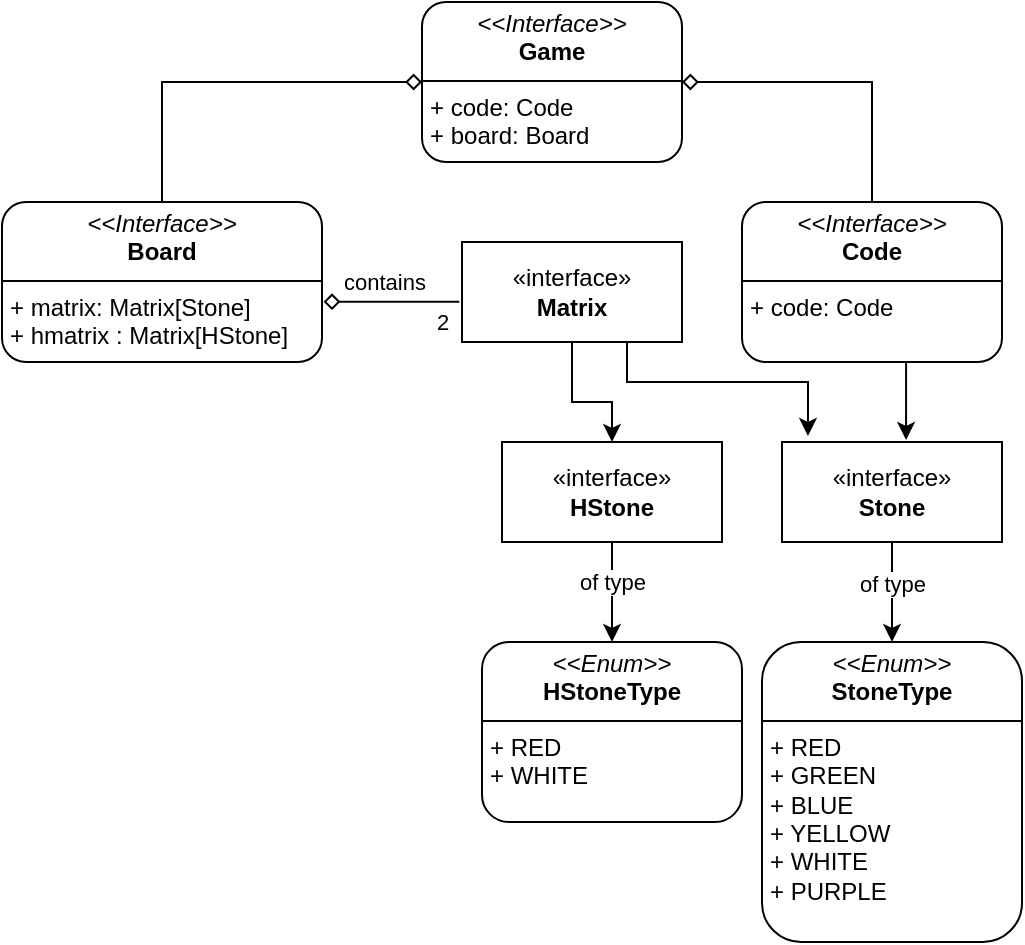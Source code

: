 <mxfile version="26.0.15">
  <diagram name="Pagina-1" id="xHo8FlIO1qtZDYCPHyb3">
    <mxGraphModel dx="773" dy="682" grid="1" gridSize="10" guides="1" tooltips="1" connect="1" arrows="1" fold="1" page="1" pageScale="1" pageWidth="827" pageHeight="1169" math="0" shadow="0">
      <root>
        <mxCell id="0" />
        <mxCell id="1" parent="0" />
        <mxCell id="mPEz37Rw0iS6tKse6qjw-1" value="&lt;p style=&quot;margin:0px;margin-top:4px;text-align:center;&quot;&gt;&lt;i&gt;&amp;lt;&amp;lt;Interface&amp;gt;&amp;gt;&lt;/i&gt;&lt;br&gt;&lt;b&gt;Game&lt;/b&gt;&lt;/p&gt;&lt;hr size=&quot;1&quot; style=&quot;border-style:solid;&quot;&gt;&lt;p style=&quot;margin:0px;margin-left:4px;&quot;&gt;+ code: Code&lt;br&gt;+ board: Board&lt;/p&gt;" style="verticalAlign=top;align=left;overflow=fill;html=1;whiteSpace=wrap;rounded=1;" vertex="1" parent="1">
          <mxGeometry x="310" y="150" width="130" height="80" as="geometry" />
        </mxCell>
        <mxCell id="mPEz37Rw0iS6tKse6qjw-7" style="edgeStyle=orthogonalEdgeStyle;rounded=0;orthogonalLoop=1;jettySize=auto;html=1;exitX=0.5;exitY=0;exitDx=0;exitDy=0;entryX=1;entryY=0.5;entryDx=0;entryDy=0;endArrow=diamond;endFill=0;" edge="1" parent="1" source="mPEz37Rw0iS6tKse6qjw-3" target="mPEz37Rw0iS6tKse6qjw-1">
          <mxGeometry relative="1" as="geometry" />
        </mxCell>
        <mxCell id="mPEz37Rw0iS6tKse6qjw-3" value="&lt;p style=&quot;margin:0px;margin-top:4px;text-align:center;&quot;&gt;&lt;i&gt;&amp;lt;&amp;lt;Interface&amp;gt;&amp;gt;&lt;/i&gt;&lt;br&gt;&lt;b&gt;Code&lt;/b&gt;&lt;/p&gt;&lt;hr size=&quot;1&quot; style=&quot;border-style:solid;&quot;&gt;&lt;p style=&quot;margin:0px;margin-left:4px;&quot;&gt;+ code: Code&lt;br&gt;&lt;/p&gt;" style="verticalAlign=top;align=left;overflow=fill;html=1;whiteSpace=wrap;rounded=1;" vertex="1" parent="1">
          <mxGeometry x="470" y="250" width="130" height="80" as="geometry" />
        </mxCell>
        <mxCell id="mPEz37Rw0iS6tKse6qjw-6" style="edgeStyle=orthogonalEdgeStyle;rounded=0;orthogonalLoop=1;jettySize=auto;html=1;entryX=0;entryY=0.5;entryDx=0;entryDy=0;exitX=0.5;exitY=0;exitDx=0;exitDy=0;endArrow=diamond;endFill=0;" edge="1" parent="1" source="mPEz37Rw0iS6tKse6qjw-4" target="mPEz37Rw0iS6tKse6qjw-1">
          <mxGeometry relative="1" as="geometry" />
        </mxCell>
        <mxCell id="mPEz37Rw0iS6tKse6qjw-4" value="&lt;p style=&quot;margin:0px;margin-top:4px;text-align:center;&quot;&gt;&lt;i&gt;&amp;lt;&amp;lt;Interface&amp;gt;&amp;gt;&lt;/i&gt;&lt;br&gt;&lt;b&gt;Board&lt;/b&gt;&lt;/p&gt;&lt;hr size=&quot;1&quot; style=&quot;border-style:solid;&quot;&gt;&lt;p style=&quot;margin:0px;margin-left:4px;&quot;&gt;+ matrix: Matrix[Stone]&lt;br&gt;&lt;/p&gt;&lt;p style=&quot;margin:0px;margin-left:4px;&quot;&gt;+ hmatrix : Matrix[HStone]&lt;/p&gt;" style="verticalAlign=top;align=left;overflow=fill;html=1;whiteSpace=wrap;rounded=1;" vertex="1" parent="1">
          <mxGeometry x="100" y="250" width="160" height="80" as="geometry" />
        </mxCell>
        <mxCell id="mPEz37Rw0iS6tKse6qjw-19" style="edgeStyle=orthogonalEdgeStyle;rounded=0;orthogonalLoop=1;jettySize=auto;html=1;exitX=0.5;exitY=1;exitDx=0;exitDy=0;entryX=0.5;entryY=0;entryDx=0;entryDy=0;" edge="1" parent="1" source="mPEz37Rw0iS6tKse6qjw-5" target="mPEz37Rw0iS6tKse6qjw-8">
          <mxGeometry relative="1" as="geometry">
            <Array as="points">
              <mxPoint x="385" y="350" />
              <mxPoint x="405" y="350" />
            </Array>
          </mxGeometry>
        </mxCell>
        <mxCell id="mPEz37Rw0iS6tKse6qjw-20" style="edgeStyle=orthogonalEdgeStyle;rounded=0;orthogonalLoop=1;jettySize=auto;html=1;exitX=0.75;exitY=1;exitDx=0;exitDy=0;entryX=0.118;entryY=-0.06;entryDx=0;entryDy=0;entryPerimeter=0;" edge="1" parent="1" source="mPEz37Rw0iS6tKse6qjw-5" target="mPEz37Rw0iS6tKse6qjw-9">
          <mxGeometry relative="1" as="geometry">
            <Array as="points">
              <mxPoint x="413" y="340" />
              <mxPoint x="503" y="340" />
            </Array>
          </mxGeometry>
        </mxCell>
        <mxCell id="mPEz37Rw0iS6tKse6qjw-5" value="«interface»&lt;br&gt;&lt;b&gt;Matrix&lt;/b&gt;" style="html=1;whiteSpace=wrap;" vertex="1" parent="1">
          <mxGeometry x="330" y="270" width="110" height="50" as="geometry" />
        </mxCell>
        <mxCell id="mPEz37Rw0iS6tKse6qjw-15" style="edgeStyle=orthogonalEdgeStyle;rounded=0;orthogonalLoop=1;jettySize=auto;html=1;exitX=0.5;exitY=1;exitDx=0;exitDy=0;entryX=0.5;entryY=0;entryDx=0;entryDy=0;" edge="1" parent="1" source="mPEz37Rw0iS6tKse6qjw-8" target="mPEz37Rw0iS6tKse6qjw-10">
          <mxGeometry relative="1" as="geometry" />
        </mxCell>
        <mxCell id="mPEz37Rw0iS6tKse6qjw-16" value="of type" style="edgeLabel;html=1;align=center;verticalAlign=middle;resizable=0;points=[];" vertex="1" connectable="0" parent="mPEz37Rw0iS6tKse6qjw-15">
          <mxGeometry x="0.08" relative="1" as="geometry">
            <mxPoint y="-7" as="offset" />
          </mxGeometry>
        </mxCell>
        <mxCell id="mPEz37Rw0iS6tKse6qjw-8" value="«interface»&lt;br&gt;&lt;b&gt;HStone&lt;/b&gt;" style="html=1;whiteSpace=wrap;" vertex="1" parent="1">
          <mxGeometry x="350" y="370" width="110" height="50" as="geometry" />
        </mxCell>
        <mxCell id="mPEz37Rw0iS6tKse6qjw-17" style="edgeStyle=orthogonalEdgeStyle;rounded=0;orthogonalLoop=1;jettySize=auto;html=1;exitX=0.5;exitY=1;exitDx=0;exitDy=0;entryX=0.5;entryY=0;entryDx=0;entryDy=0;" edge="1" parent="1" source="mPEz37Rw0iS6tKse6qjw-9" target="mPEz37Rw0iS6tKse6qjw-11">
          <mxGeometry relative="1" as="geometry" />
        </mxCell>
        <mxCell id="mPEz37Rw0iS6tKse6qjw-18" value="of type" style="edgeLabel;html=1;align=center;verticalAlign=middle;resizable=0;points=[];" vertex="1" connectable="0" parent="mPEz37Rw0iS6tKse6qjw-17">
          <mxGeometry x="-0.16" relative="1" as="geometry">
            <mxPoint as="offset" />
          </mxGeometry>
        </mxCell>
        <mxCell id="mPEz37Rw0iS6tKse6qjw-9" value="«interface»&lt;br&gt;&lt;b&gt;Stone&lt;/b&gt;" style="html=1;whiteSpace=wrap;" vertex="1" parent="1">
          <mxGeometry x="490" y="370" width="110" height="50" as="geometry" />
        </mxCell>
        <mxCell id="mPEz37Rw0iS6tKse6qjw-10" value="&lt;p style=&quot;margin:0px;margin-top:4px;text-align:center;&quot;&gt;&lt;i&gt;&amp;lt;&amp;lt;Enum&amp;gt;&amp;gt;&lt;/i&gt;&lt;br&gt;&lt;b&gt;HStoneType&lt;/b&gt;&lt;/p&gt;&lt;hr size=&quot;1&quot; style=&quot;border-style:solid;&quot;&gt;&lt;p style=&quot;margin:0px;margin-left:4px;&quot;&gt;+ RED&lt;/p&gt;&lt;p style=&quot;margin:0px;margin-left:4px;&quot;&gt;+ WHITE&lt;/p&gt;" style="verticalAlign=top;align=left;overflow=fill;html=1;whiteSpace=wrap;rounded=1;" vertex="1" parent="1">
          <mxGeometry x="340" y="470" width="130" height="90" as="geometry" />
        </mxCell>
        <mxCell id="mPEz37Rw0iS6tKse6qjw-11" value="&lt;p style=&quot;margin:0px;margin-top:4px;text-align:center;&quot;&gt;&lt;i&gt;&amp;lt;&amp;lt;Enum&amp;gt;&amp;gt;&lt;/i&gt;&lt;br&gt;&lt;b&gt;StoneType&lt;/b&gt;&lt;/p&gt;&lt;hr size=&quot;1&quot; style=&quot;border-style:solid;&quot;&gt;&lt;p style=&quot;margin:0px;margin-left:4px;&quot;&gt;+ RED&lt;/p&gt;&lt;p style=&quot;margin:0px;margin-left:4px;&quot;&gt;+ GREEN&lt;/p&gt;&lt;p style=&quot;margin:0px;margin-left:4px;&quot;&gt;+ BLUE&lt;/p&gt;&lt;p style=&quot;margin:0px;margin-left:4px;&quot;&gt;+ YELLOW&lt;/p&gt;&lt;p style=&quot;margin:0px;margin-left:4px;&quot;&gt;+ WHITE&lt;/p&gt;&lt;p style=&quot;margin:0px;margin-left:4px;&quot;&gt;+ PURPLE&lt;/p&gt;" style="verticalAlign=top;align=left;overflow=fill;html=1;whiteSpace=wrap;rounded=1;" vertex="1" parent="1">
          <mxGeometry x="480" y="470" width="130" height="150" as="geometry" />
        </mxCell>
        <mxCell id="mPEz37Rw0iS6tKse6qjw-21" style="edgeStyle=orthogonalEdgeStyle;rounded=0;orthogonalLoop=1;jettySize=auto;html=1;exitX=0.631;exitY=1;exitDx=0;exitDy=0;entryX=0.564;entryY=-0.02;entryDx=0;entryDy=0;entryPerimeter=0;exitPerimeter=0;" edge="1" parent="1" source="mPEz37Rw0iS6tKse6qjw-3" target="mPEz37Rw0iS6tKse6qjw-9">
          <mxGeometry relative="1" as="geometry" />
        </mxCell>
        <mxCell id="mPEz37Rw0iS6tKse6qjw-23" style="edgeStyle=orthogonalEdgeStyle;rounded=0;orthogonalLoop=1;jettySize=auto;html=1;entryX=1.005;entryY=0.623;entryDx=0;entryDy=0;entryPerimeter=0;exitX=-0.012;exitY=0.597;exitDx=0;exitDy=0;exitPerimeter=0;endArrow=diamond;endFill=0;" edge="1" parent="1" source="mPEz37Rw0iS6tKse6qjw-5" target="mPEz37Rw0iS6tKse6qjw-4">
          <mxGeometry relative="1" as="geometry">
            <mxPoint x="320" y="303" as="sourcePoint" />
          </mxGeometry>
        </mxCell>
        <mxCell id="mPEz37Rw0iS6tKse6qjw-24" value="contains" style="edgeLabel;html=1;align=center;verticalAlign=middle;resizable=0;points=[];" vertex="1" connectable="0" parent="mPEz37Rw0iS6tKse6qjw-23">
          <mxGeometry x="0.279" y="-2" relative="1" as="geometry">
            <mxPoint x="5" y="-8" as="offset" />
          </mxGeometry>
        </mxCell>
        <mxCell id="mPEz37Rw0iS6tKse6qjw-25" value="2" style="edgeLabel;html=1;align=center;verticalAlign=middle;resizable=0;points=[];" vertex="1" connectable="0" parent="mPEz37Rw0iS6tKse6qjw-23">
          <mxGeometry x="-0.732" y="-1" relative="1" as="geometry">
            <mxPoint y="11" as="offset" />
          </mxGeometry>
        </mxCell>
      </root>
    </mxGraphModel>
  </diagram>
</mxfile>
